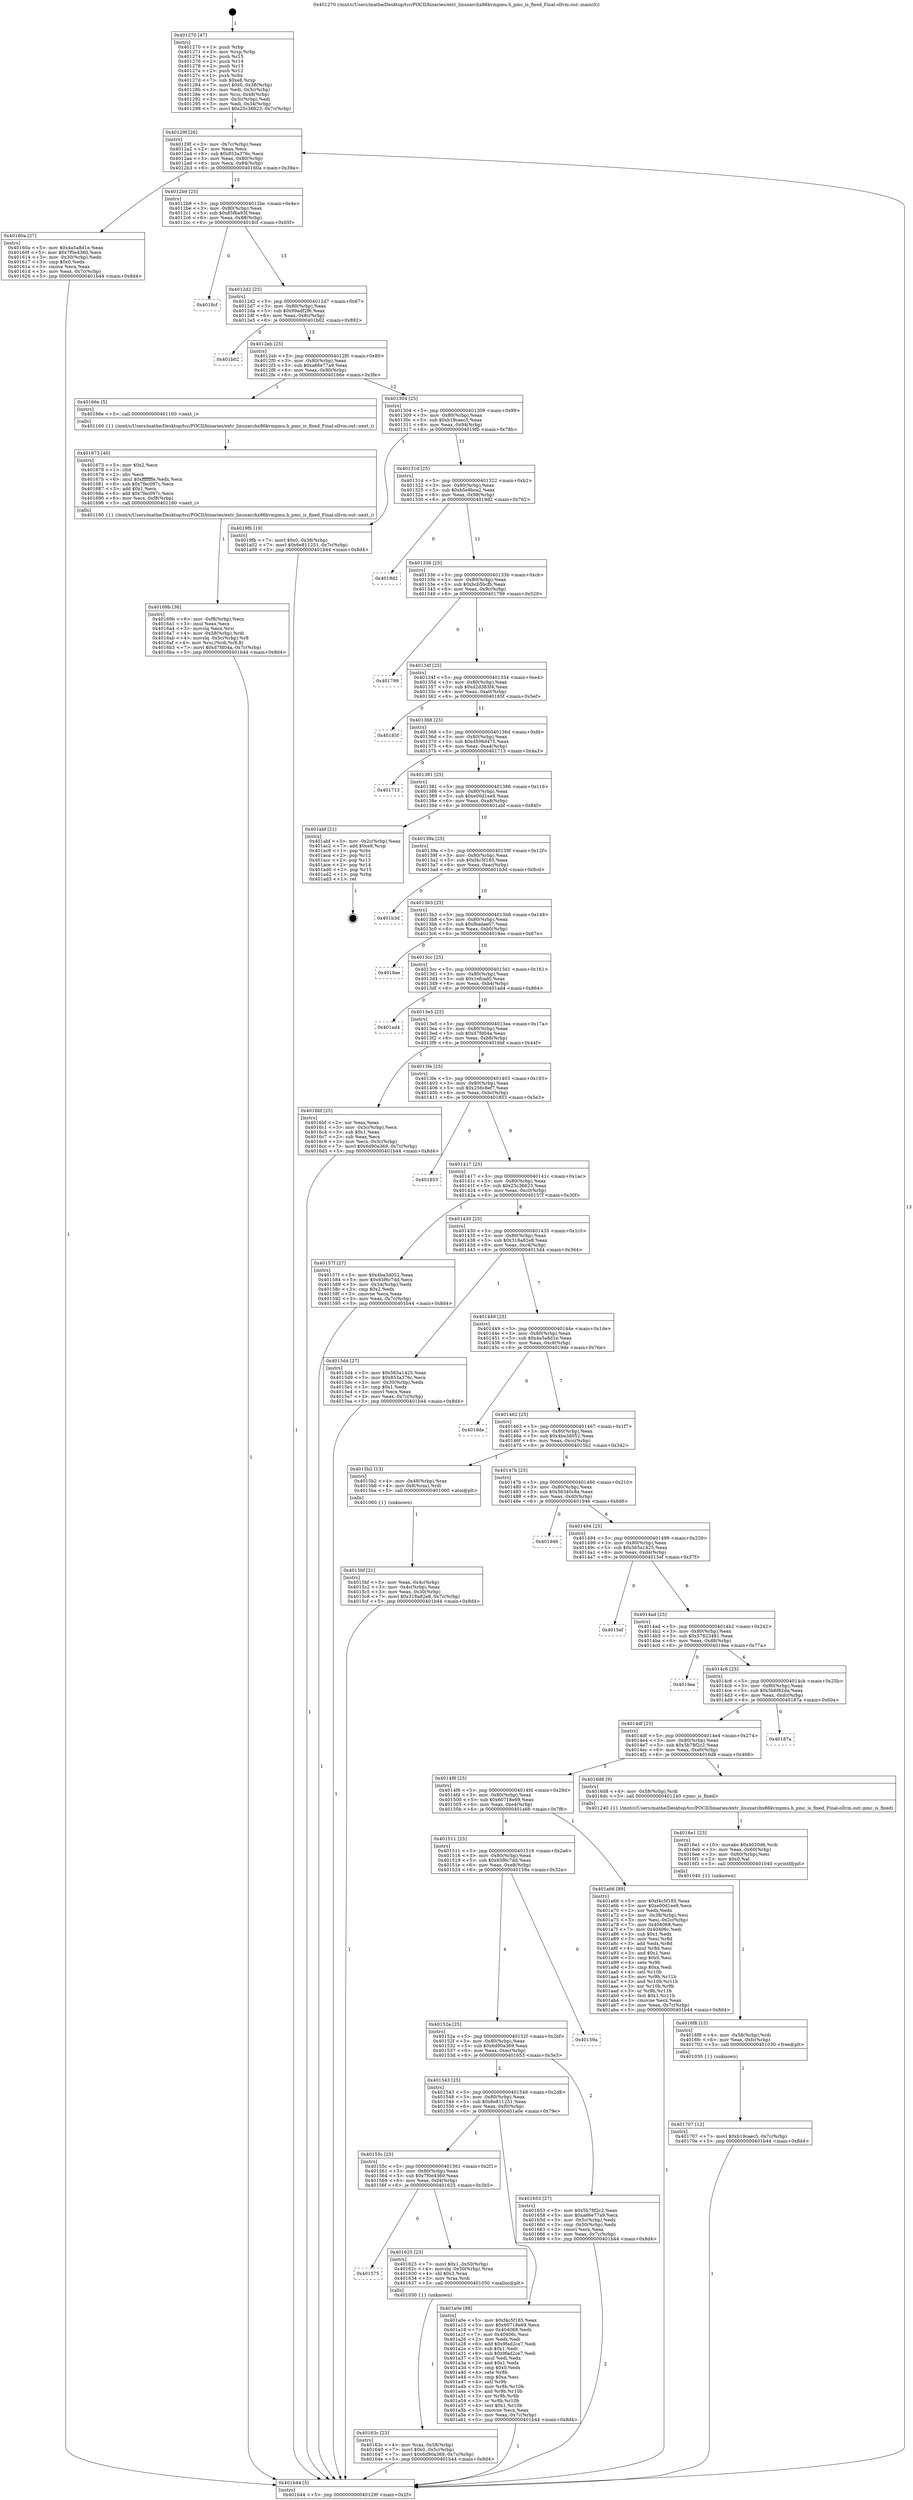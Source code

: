 digraph "0x401270" {
  label = "0x401270 (/mnt/c/Users/mathe/Desktop/tcc/POCII/binaries/extr_linuxarchx86kvmpmu.h_pmc_is_fixed_Final-ollvm.out::main(0))"
  labelloc = "t"
  node[shape=record]

  Entry [label="",width=0.3,height=0.3,shape=circle,fillcolor=black,style=filled]
  "0x40129f" [label="{
     0x40129f [26]\l
     | [instrs]\l
     &nbsp;&nbsp;0x40129f \<+3\>: mov -0x7c(%rbp),%eax\l
     &nbsp;&nbsp;0x4012a2 \<+2\>: mov %eax,%ecx\l
     &nbsp;&nbsp;0x4012a4 \<+6\>: sub $0x853a376c,%ecx\l
     &nbsp;&nbsp;0x4012aa \<+3\>: mov %eax,-0x80(%rbp)\l
     &nbsp;&nbsp;0x4012ad \<+6\>: mov %ecx,-0x84(%rbp)\l
     &nbsp;&nbsp;0x4012b3 \<+6\>: je 000000000040160a \<main+0x39a\>\l
  }"]
  "0x40160a" [label="{
     0x40160a [27]\l
     | [instrs]\l
     &nbsp;&nbsp;0x40160a \<+5\>: mov $0x4a5a8d1e,%eax\l
     &nbsp;&nbsp;0x40160f \<+5\>: mov $0x7f0e4360,%ecx\l
     &nbsp;&nbsp;0x401614 \<+3\>: mov -0x30(%rbp),%edx\l
     &nbsp;&nbsp;0x401617 \<+3\>: cmp $0x0,%edx\l
     &nbsp;&nbsp;0x40161a \<+3\>: cmove %ecx,%eax\l
     &nbsp;&nbsp;0x40161d \<+3\>: mov %eax,-0x7c(%rbp)\l
     &nbsp;&nbsp;0x401620 \<+5\>: jmp 0000000000401b44 \<main+0x8d4\>\l
  }"]
  "0x4012b9" [label="{
     0x4012b9 [25]\l
     | [instrs]\l
     &nbsp;&nbsp;0x4012b9 \<+5\>: jmp 00000000004012be \<main+0x4e\>\l
     &nbsp;&nbsp;0x4012be \<+3\>: mov -0x80(%rbp),%eax\l
     &nbsp;&nbsp;0x4012c1 \<+5\>: sub $0x85f6a93f,%eax\l
     &nbsp;&nbsp;0x4012c6 \<+6\>: mov %eax,-0x88(%rbp)\l
     &nbsp;&nbsp;0x4012cc \<+6\>: je 00000000004018cf \<main+0x65f\>\l
  }"]
  Exit [label="",width=0.3,height=0.3,shape=circle,fillcolor=black,style=filled,peripheries=2]
  "0x4018cf" [label="{
     0x4018cf\l
  }", style=dashed]
  "0x4012d2" [label="{
     0x4012d2 [25]\l
     | [instrs]\l
     &nbsp;&nbsp;0x4012d2 \<+5\>: jmp 00000000004012d7 \<main+0x67\>\l
     &nbsp;&nbsp;0x4012d7 \<+3\>: mov -0x80(%rbp),%eax\l
     &nbsp;&nbsp;0x4012da \<+5\>: sub $0x99adf2f6,%eax\l
     &nbsp;&nbsp;0x4012df \<+6\>: mov %eax,-0x8c(%rbp)\l
     &nbsp;&nbsp;0x4012e5 \<+6\>: je 0000000000401b02 \<main+0x892\>\l
  }"]
  "0x401707" [label="{
     0x401707 [12]\l
     | [instrs]\l
     &nbsp;&nbsp;0x401707 \<+7\>: movl $0xb19caec5,-0x7c(%rbp)\l
     &nbsp;&nbsp;0x40170e \<+5\>: jmp 0000000000401b44 \<main+0x8d4\>\l
  }"]
  "0x401b02" [label="{
     0x401b02\l
  }", style=dashed]
  "0x4012eb" [label="{
     0x4012eb [25]\l
     | [instrs]\l
     &nbsp;&nbsp;0x4012eb \<+5\>: jmp 00000000004012f0 \<main+0x80\>\l
     &nbsp;&nbsp;0x4012f0 \<+3\>: mov -0x80(%rbp),%eax\l
     &nbsp;&nbsp;0x4012f3 \<+5\>: sub $0xa66e77a9,%eax\l
     &nbsp;&nbsp;0x4012f8 \<+6\>: mov %eax,-0x90(%rbp)\l
     &nbsp;&nbsp;0x4012fe \<+6\>: je 000000000040166e \<main+0x3fe\>\l
  }"]
  "0x4016f8" [label="{
     0x4016f8 [15]\l
     | [instrs]\l
     &nbsp;&nbsp;0x4016f8 \<+4\>: mov -0x58(%rbp),%rdi\l
     &nbsp;&nbsp;0x4016fc \<+6\>: mov %eax,-0xfc(%rbp)\l
     &nbsp;&nbsp;0x401702 \<+5\>: call 0000000000401030 \<free@plt\>\l
     | [calls]\l
     &nbsp;&nbsp;0x401030 \{1\} (unknown)\l
  }"]
  "0x40166e" [label="{
     0x40166e [5]\l
     | [instrs]\l
     &nbsp;&nbsp;0x40166e \<+5\>: call 0000000000401160 \<next_i\>\l
     | [calls]\l
     &nbsp;&nbsp;0x401160 \{1\} (/mnt/c/Users/mathe/Desktop/tcc/POCII/binaries/extr_linuxarchx86kvmpmu.h_pmc_is_fixed_Final-ollvm.out::next_i)\l
  }"]
  "0x401304" [label="{
     0x401304 [25]\l
     | [instrs]\l
     &nbsp;&nbsp;0x401304 \<+5\>: jmp 0000000000401309 \<main+0x99\>\l
     &nbsp;&nbsp;0x401309 \<+3\>: mov -0x80(%rbp),%eax\l
     &nbsp;&nbsp;0x40130c \<+5\>: sub $0xb19caec5,%eax\l
     &nbsp;&nbsp;0x401311 \<+6\>: mov %eax,-0x94(%rbp)\l
     &nbsp;&nbsp;0x401317 \<+6\>: je 00000000004019fb \<main+0x78b\>\l
  }"]
  "0x4016e1" [label="{
     0x4016e1 [23]\l
     | [instrs]\l
     &nbsp;&nbsp;0x4016e1 \<+10\>: movabs $0x4020d6,%rdi\l
     &nbsp;&nbsp;0x4016eb \<+3\>: mov %eax,-0x60(%rbp)\l
     &nbsp;&nbsp;0x4016ee \<+3\>: mov -0x60(%rbp),%esi\l
     &nbsp;&nbsp;0x4016f1 \<+2\>: mov $0x0,%al\l
     &nbsp;&nbsp;0x4016f3 \<+5\>: call 0000000000401040 \<printf@plt\>\l
     | [calls]\l
     &nbsp;&nbsp;0x401040 \{1\} (unknown)\l
  }"]
  "0x4019fb" [label="{
     0x4019fb [19]\l
     | [instrs]\l
     &nbsp;&nbsp;0x4019fb \<+7\>: movl $0x0,-0x38(%rbp)\l
     &nbsp;&nbsp;0x401a02 \<+7\>: movl $0x6e811251,-0x7c(%rbp)\l
     &nbsp;&nbsp;0x401a09 \<+5\>: jmp 0000000000401b44 \<main+0x8d4\>\l
  }"]
  "0x40131d" [label="{
     0x40131d [25]\l
     | [instrs]\l
     &nbsp;&nbsp;0x40131d \<+5\>: jmp 0000000000401322 \<main+0xb2\>\l
     &nbsp;&nbsp;0x401322 \<+3\>: mov -0x80(%rbp),%eax\l
     &nbsp;&nbsp;0x401325 \<+5\>: sub $0xb5e9bca2,%eax\l
     &nbsp;&nbsp;0x40132a \<+6\>: mov %eax,-0x98(%rbp)\l
     &nbsp;&nbsp;0x401330 \<+6\>: je 00000000004019d2 \<main+0x762\>\l
  }"]
  "0x40169b" [label="{
     0x40169b [36]\l
     | [instrs]\l
     &nbsp;&nbsp;0x40169b \<+6\>: mov -0xf8(%rbp),%ecx\l
     &nbsp;&nbsp;0x4016a1 \<+3\>: imul %eax,%ecx\l
     &nbsp;&nbsp;0x4016a4 \<+3\>: movslq %ecx,%rsi\l
     &nbsp;&nbsp;0x4016a7 \<+4\>: mov -0x58(%rbp),%rdi\l
     &nbsp;&nbsp;0x4016ab \<+4\>: movslq -0x5c(%rbp),%r8\l
     &nbsp;&nbsp;0x4016af \<+4\>: mov %rsi,(%rdi,%r8,8)\l
     &nbsp;&nbsp;0x4016b3 \<+7\>: movl $0xd7fd04a,-0x7c(%rbp)\l
     &nbsp;&nbsp;0x4016ba \<+5\>: jmp 0000000000401b44 \<main+0x8d4\>\l
  }"]
  "0x4019d2" [label="{
     0x4019d2\l
  }", style=dashed]
  "0x401336" [label="{
     0x401336 [25]\l
     | [instrs]\l
     &nbsp;&nbsp;0x401336 \<+5\>: jmp 000000000040133b \<main+0xcb\>\l
     &nbsp;&nbsp;0x40133b \<+3\>: mov -0x80(%rbp),%eax\l
     &nbsp;&nbsp;0x40133e \<+5\>: sub $0xbcb5bcfb,%eax\l
     &nbsp;&nbsp;0x401343 \<+6\>: mov %eax,-0x9c(%rbp)\l
     &nbsp;&nbsp;0x401349 \<+6\>: je 0000000000401799 \<main+0x529\>\l
  }"]
  "0x401673" [label="{
     0x401673 [40]\l
     | [instrs]\l
     &nbsp;&nbsp;0x401673 \<+5\>: mov $0x2,%ecx\l
     &nbsp;&nbsp;0x401678 \<+1\>: cltd\l
     &nbsp;&nbsp;0x401679 \<+2\>: idiv %ecx\l
     &nbsp;&nbsp;0x40167b \<+6\>: imul $0xfffffffe,%edx,%ecx\l
     &nbsp;&nbsp;0x401681 \<+6\>: sub $0x7fec097c,%ecx\l
     &nbsp;&nbsp;0x401687 \<+3\>: add $0x1,%ecx\l
     &nbsp;&nbsp;0x40168a \<+6\>: add $0x7fec097c,%ecx\l
     &nbsp;&nbsp;0x401690 \<+6\>: mov %ecx,-0xf8(%rbp)\l
     &nbsp;&nbsp;0x401696 \<+5\>: call 0000000000401160 \<next_i\>\l
     | [calls]\l
     &nbsp;&nbsp;0x401160 \{1\} (/mnt/c/Users/mathe/Desktop/tcc/POCII/binaries/extr_linuxarchx86kvmpmu.h_pmc_is_fixed_Final-ollvm.out::next_i)\l
  }"]
  "0x401799" [label="{
     0x401799\l
  }", style=dashed]
  "0x40134f" [label="{
     0x40134f [25]\l
     | [instrs]\l
     &nbsp;&nbsp;0x40134f \<+5\>: jmp 0000000000401354 \<main+0xe4\>\l
     &nbsp;&nbsp;0x401354 \<+3\>: mov -0x80(%rbp),%eax\l
     &nbsp;&nbsp;0x401357 \<+5\>: sub $0xd2d383f4,%eax\l
     &nbsp;&nbsp;0x40135c \<+6\>: mov %eax,-0xa0(%rbp)\l
     &nbsp;&nbsp;0x401362 \<+6\>: je 000000000040185f \<main+0x5ef\>\l
  }"]
  "0x40163c" [label="{
     0x40163c [23]\l
     | [instrs]\l
     &nbsp;&nbsp;0x40163c \<+4\>: mov %rax,-0x58(%rbp)\l
     &nbsp;&nbsp;0x401640 \<+7\>: movl $0x0,-0x5c(%rbp)\l
     &nbsp;&nbsp;0x401647 \<+7\>: movl $0x6d90a369,-0x7c(%rbp)\l
     &nbsp;&nbsp;0x40164e \<+5\>: jmp 0000000000401b44 \<main+0x8d4\>\l
  }"]
  "0x40185f" [label="{
     0x40185f\l
  }", style=dashed]
  "0x401368" [label="{
     0x401368 [25]\l
     | [instrs]\l
     &nbsp;&nbsp;0x401368 \<+5\>: jmp 000000000040136d \<main+0xfd\>\l
     &nbsp;&nbsp;0x40136d \<+3\>: mov -0x80(%rbp),%eax\l
     &nbsp;&nbsp;0x401370 \<+5\>: sub $0xd506d475,%eax\l
     &nbsp;&nbsp;0x401375 \<+6\>: mov %eax,-0xa4(%rbp)\l
     &nbsp;&nbsp;0x40137b \<+6\>: je 0000000000401713 \<main+0x4a3\>\l
  }"]
  "0x401575" [label="{
     0x401575\l
  }", style=dashed]
  "0x401713" [label="{
     0x401713\l
  }", style=dashed]
  "0x401381" [label="{
     0x401381 [25]\l
     | [instrs]\l
     &nbsp;&nbsp;0x401381 \<+5\>: jmp 0000000000401386 \<main+0x116\>\l
     &nbsp;&nbsp;0x401386 \<+3\>: mov -0x80(%rbp),%eax\l
     &nbsp;&nbsp;0x401389 \<+5\>: sub $0xe00d1ee9,%eax\l
     &nbsp;&nbsp;0x40138e \<+6\>: mov %eax,-0xa8(%rbp)\l
     &nbsp;&nbsp;0x401394 \<+6\>: je 0000000000401abf \<main+0x84f\>\l
  }"]
  "0x401625" [label="{
     0x401625 [23]\l
     | [instrs]\l
     &nbsp;&nbsp;0x401625 \<+7\>: movl $0x1,-0x50(%rbp)\l
     &nbsp;&nbsp;0x40162c \<+4\>: movslq -0x50(%rbp),%rax\l
     &nbsp;&nbsp;0x401630 \<+4\>: shl $0x3,%rax\l
     &nbsp;&nbsp;0x401634 \<+3\>: mov %rax,%rdi\l
     &nbsp;&nbsp;0x401637 \<+5\>: call 0000000000401050 \<malloc@plt\>\l
     | [calls]\l
     &nbsp;&nbsp;0x401050 \{1\} (unknown)\l
  }"]
  "0x401abf" [label="{
     0x401abf [21]\l
     | [instrs]\l
     &nbsp;&nbsp;0x401abf \<+3\>: mov -0x2c(%rbp),%eax\l
     &nbsp;&nbsp;0x401ac2 \<+7\>: add $0xe8,%rsp\l
     &nbsp;&nbsp;0x401ac9 \<+1\>: pop %rbx\l
     &nbsp;&nbsp;0x401aca \<+2\>: pop %r12\l
     &nbsp;&nbsp;0x401acc \<+2\>: pop %r13\l
     &nbsp;&nbsp;0x401ace \<+2\>: pop %r14\l
     &nbsp;&nbsp;0x401ad0 \<+2\>: pop %r15\l
     &nbsp;&nbsp;0x401ad2 \<+1\>: pop %rbp\l
     &nbsp;&nbsp;0x401ad3 \<+1\>: ret\l
  }"]
  "0x40139a" [label="{
     0x40139a [25]\l
     | [instrs]\l
     &nbsp;&nbsp;0x40139a \<+5\>: jmp 000000000040139f \<main+0x12f\>\l
     &nbsp;&nbsp;0x40139f \<+3\>: mov -0x80(%rbp),%eax\l
     &nbsp;&nbsp;0x4013a2 \<+5\>: sub $0xf4c5f185,%eax\l
     &nbsp;&nbsp;0x4013a7 \<+6\>: mov %eax,-0xac(%rbp)\l
     &nbsp;&nbsp;0x4013ad \<+6\>: je 0000000000401b3d \<main+0x8cd\>\l
  }"]
  "0x40155c" [label="{
     0x40155c [25]\l
     | [instrs]\l
     &nbsp;&nbsp;0x40155c \<+5\>: jmp 0000000000401561 \<main+0x2f1\>\l
     &nbsp;&nbsp;0x401561 \<+3\>: mov -0x80(%rbp),%eax\l
     &nbsp;&nbsp;0x401564 \<+5\>: sub $0x7f0e4360,%eax\l
     &nbsp;&nbsp;0x401569 \<+6\>: mov %eax,-0xf4(%rbp)\l
     &nbsp;&nbsp;0x40156f \<+6\>: je 0000000000401625 \<main+0x3b5\>\l
  }"]
  "0x401b3d" [label="{
     0x401b3d\l
  }", style=dashed]
  "0x4013b3" [label="{
     0x4013b3 [25]\l
     | [instrs]\l
     &nbsp;&nbsp;0x4013b3 \<+5\>: jmp 00000000004013b8 \<main+0x148\>\l
     &nbsp;&nbsp;0x4013b8 \<+3\>: mov -0x80(%rbp),%eax\l
     &nbsp;&nbsp;0x4013bb \<+5\>: sub $0xfbadae07,%eax\l
     &nbsp;&nbsp;0x4013c0 \<+6\>: mov %eax,-0xb0(%rbp)\l
     &nbsp;&nbsp;0x4013c6 \<+6\>: je 00000000004018ee \<main+0x67e\>\l
  }"]
  "0x401a0e" [label="{
     0x401a0e [88]\l
     | [instrs]\l
     &nbsp;&nbsp;0x401a0e \<+5\>: mov $0xf4c5f185,%eax\l
     &nbsp;&nbsp;0x401a13 \<+5\>: mov $0x60718e69,%ecx\l
     &nbsp;&nbsp;0x401a18 \<+7\>: mov 0x404068,%edx\l
     &nbsp;&nbsp;0x401a1f \<+7\>: mov 0x40406c,%esi\l
     &nbsp;&nbsp;0x401a26 \<+2\>: mov %edx,%edi\l
     &nbsp;&nbsp;0x401a28 \<+6\>: add $0x9fad2ce7,%edi\l
     &nbsp;&nbsp;0x401a2e \<+3\>: sub $0x1,%edi\l
     &nbsp;&nbsp;0x401a31 \<+6\>: sub $0x9fad2ce7,%edi\l
     &nbsp;&nbsp;0x401a37 \<+3\>: imul %edi,%edx\l
     &nbsp;&nbsp;0x401a3a \<+3\>: and $0x1,%edx\l
     &nbsp;&nbsp;0x401a3d \<+3\>: cmp $0x0,%edx\l
     &nbsp;&nbsp;0x401a40 \<+4\>: sete %r8b\l
     &nbsp;&nbsp;0x401a44 \<+3\>: cmp $0xa,%esi\l
     &nbsp;&nbsp;0x401a47 \<+4\>: setl %r9b\l
     &nbsp;&nbsp;0x401a4b \<+3\>: mov %r8b,%r10b\l
     &nbsp;&nbsp;0x401a4e \<+3\>: and %r9b,%r10b\l
     &nbsp;&nbsp;0x401a51 \<+3\>: xor %r9b,%r8b\l
     &nbsp;&nbsp;0x401a54 \<+3\>: or %r8b,%r10b\l
     &nbsp;&nbsp;0x401a57 \<+4\>: test $0x1,%r10b\l
     &nbsp;&nbsp;0x401a5b \<+3\>: cmovne %ecx,%eax\l
     &nbsp;&nbsp;0x401a5e \<+3\>: mov %eax,-0x7c(%rbp)\l
     &nbsp;&nbsp;0x401a61 \<+5\>: jmp 0000000000401b44 \<main+0x8d4\>\l
  }"]
  "0x4018ee" [label="{
     0x4018ee\l
  }", style=dashed]
  "0x4013cc" [label="{
     0x4013cc [25]\l
     | [instrs]\l
     &nbsp;&nbsp;0x4013cc \<+5\>: jmp 00000000004013d1 \<main+0x161\>\l
     &nbsp;&nbsp;0x4013d1 \<+3\>: mov -0x80(%rbp),%eax\l
     &nbsp;&nbsp;0x4013d4 \<+5\>: sub $0x1efcad0,%eax\l
     &nbsp;&nbsp;0x4013d9 \<+6\>: mov %eax,-0xb4(%rbp)\l
     &nbsp;&nbsp;0x4013df \<+6\>: je 0000000000401ad4 \<main+0x864\>\l
  }"]
  "0x401543" [label="{
     0x401543 [25]\l
     | [instrs]\l
     &nbsp;&nbsp;0x401543 \<+5\>: jmp 0000000000401548 \<main+0x2d8\>\l
     &nbsp;&nbsp;0x401548 \<+3\>: mov -0x80(%rbp),%eax\l
     &nbsp;&nbsp;0x40154b \<+5\>: sub $0x6e811251,%eax\l
     &nbsp;&nbsp;0x401550 \<+6\>: mov %eax,-0xf0(%rbp)\l
     &nbsp;&nbsp;0x401556 \<+6\>: je 0000000000401a0e \<main+0x79e\>\l
  }"]
  "0x401ad4" [label="{
     0x401ad4\l
  }", style=dashed]
  "0x4013e5" [label="{
     0x4013e5 [25]\l
     | [instrs]\l
     &nbsp;&nbsp;0x4013e5 \<+5\>: jmp 00000000004013ea \<main+0x17a\>\l
     &nbsp;&nbsp;0x4013ea \<+3\>: mov -0x80(%rbp),%eax\l
     &nbsp;&nbsp;0x4013ed \<+5\>: sub $0xd7fd04a,%eax\l
     &nbsp;&nbsp;0x4013f2 \<+6\>: mov %eax,-0xb8(%rbp)\l
     &nbsp;&nbsp;0x4013f8 \<+6\>: je 00000000004016bf \<main+0x44f\>\l
  }"]
  "0x401653" [label="{
     0x401653 [27]\l
     | [instrs]\l
     &nbsp;&nbsp;0x401653 \<+5\>: mov $0x5b78f2c2,%eax\l
     &nbsp;&nbsp;0x401658 \<+5\>: mov $0xa66e77a9,%ecx\l
     &nbsp;&nbsp;0x40165d \<+3\>: mov -0x5c(%rbp),%edx\l
     &nbsp;&nbsp;0x401660 \<+3\>: cmp -0x50(%rbp),%edx\l
     &nbsp;&nbsp;0x401663 \<+3\>: cmovl %ecx,%eax\l
     &nbsp;&nbsp;0x401666 \<+3\>: mov %eax,-0x7c(%rbp)\l
     &nbsp;&nbsp;0x401669 \<+5\>: jmp 0000000000401b44 \<main+0x8d4\>\l
  }"]
  "0x4016bf" [label="{
     0x4016bf [25]\l
     | [instrs]\l
     &nbsp;&nbsp;0x4016bf \<+2\>: xor %eax,%eax\l
     &nbsp;&nbsp;0x4016c1 \<+3\>: mov -0x5c(%rbp),%ecx\l
     &nbsp;&nbsp;0x4016c4 \<+3\>: sub $0x1,%eax\l
     &nbsp;&nbsp;0x4016c7 \<+2\>: sub %eax,%ecx\l
     &nbsp;&nbsp;0x4016c9 \<+3\>: mov %ecx,-0x5c(%rbp)\l
     &nbsp;&nbsp;0x4016cc \<+7\>: movl $0x6d90a369,-0x7c(%rbp)\l
     &nbsp;&nbsp;0x4016d3 \<+5\>: jmp 0000000000401b44 \<main+0x8d4\>\l
  }"]
  "0x4013fe" [label="{
     0x4013fe [25]\l
     | [instrs]\l
     &nbsp;&nbsp;0x4013fe \<+5\>: jmp 0000000000401403 \<main+0x193\>\l
     &nbsp;&nbsp;0x401403 \<+3\>: mov -0x80(%rbp),%eax\l
     &nbsp;&nbsp;0x401406 \<+5\>: sub $0x256c8ef7,%eax\l
     &nbsp;&nbsp;0x40140b \<+6\>: mov %eax,-0xbc(%rbp)\l
     &nbsp;&nbsp;0x401411 \<+6\>: je 0000000000401853 \<main+0x5e3\>\l
  }"]
  "0x40152a" [label="{
     0x40152a [25]\l
     | [instrs]\l
     &nbsp;&nbsp;0x40152a \<+5\>: jmp 000000000040152f \<main+0x2bf\>\l
     &nbsp;&nbsp;0x40152f \<+3\>: mov -0x80(%rbp),%eax\l
     &nbsp;&nbsp;0x401532 \<+5\>: sub $0x6d90a369,%eax\l
     &nbsp;&nbsp;0x401537 \<+6\>: mov %eax,-0xec(%rbp)\l
     &nbsp;&nbsp;0x40153d \<+6\>: je 0000000000401653 \<main+0x3e3\>\l
  }"]
  "0x401853" [label="{
     0x401853\l
  }", style=dashed]
  "0x401417" [label="{
     0x401417 [25]\l
     | [instrs]\l
     &nbsp;&nbsp;0x401417 \<+5\>: jmp 000000000040141c \<main+0x1ac\>\l
     &nbsp;&nbsp;0x40141c \<+3\>: mov -0x80(%rbp),%eax\l
     &nbsp;&nbsp;0x40141f \<+5\>: sub $0x25c36623,%eax\l
     &nbsp;&nbsp;0x401424 \<+6\>: mov %eax,-0xc0(%rbp)\l
     &nbsp;&nbsp;0x40142a \<+6\>: je 000000000040157f \<main+0x30f\>\l
  }"]
  "0x40159a" [label="{
     0x40159a\l
  }", style=dashed]
  "0x40157f" [label="{
     0x40157f [27]\l
     | [instrs]\l
     &nbsp;&nbsp;0x40157f \<+5\>: mov $0x4ba3d052,%eax\l
     &nbsp;&nbsp;0x401584 \<+5\>: mov $0x65f6c7dd,%ecx\l
     &nbsp;&nbsp;0x401589 \<+3\>: mov -0x34(%rbp),%edx\l
     &nbsp;&nbsp;0x40158c \<+3\>: cmp $0x2,%edx\l
     &nbsp;&nbsp;0x40158f \<+3\>: cmovne %ecx,%eax\l
     &nbsp;&nbsp;0x401592 \<+3\>: mov %eax,-0x7c(%rbp)\l
     &nbsp;&nbsp;0x401595 \<+5\>: jmp 0000000000401b44 \<main+0x8d4\>\l
  }"]
  "0x401430" [label="{
     0x401430 [25]\l
     | [instrs]\l
     &nbsp;&nbsp;0x401430 \<+5\>: jmp 0000000000401435 \<main+0x1c5\>\l
     &nbsp;&nbsp;0x401435 \<+3\>: mov -0x80(%rbp),%eax\l
     &nbsp;&nbsp;0x401438 \<+5\>: sub $0x318a82e8,%eax\l
     &nbsp;&nbsp;0x40143d \<+6\>: mov %eax,-0xc4(%rbp)\l
     &nbsp;&nbsp;0x401443 \<+6\>: je 00000000004015d4 \<main+0x364\>\l
  }"]
  "0x401b44" [label="{
     0x401b44 [5]\l
     | [instrs]\l
     &nbsp;&nbsp;0x401b44 \<+5\>: jmp 000000000040129f \<main+0x2f\>\l
  }"]
  "0x401270" [label="{
     0x401270 [47]\l
     | [instrs]\l
     &nbsp;&nbsp;0x401270 \<+1\>: push %rbp\l
     &nbsp;&nbsp;0x401271 \<+3\>: mov %rsp,%rbp\l
     &nbsp;&nbsp;0x401274 \<+2\>: push %r15\l
     &nbsp;&nbsp;0x401276 \<+2\>: push %r14\l
     &nbsp;&nbsp;0x401278 \<+2\>: push %r13\l
     &nbsp;&nbsp;0x40127a \<+2\>: push %r12\l
     &nbsp;&nbsp;0x40127c \<+1\>: push %rbx\l
     &nbsp;&nbsp;0x40127d \<+7\>: sub $0xe8,%rsp\l
     &nbsp;&nbsp;0x401284 \<+7\>: movl $0x0,-0x38(%rbp)\l
     &nbsp;&nbsp;0x40128b \<+3\>: mov %edi,-0x3c(%rbp)\l
     &nbsp;&nbsp;0x40128e \<+4\>: mov %rsi,-0x48(%rbp)\l
     &nbsp;&nbsp;0x401292 \<+3\>: mov -0x3c(%rbp),%edi\l
     &nbsp;&nbsp;0x401295 \<+3\>: mov %edi,-0x34(%rbp)\l
     &nbsp;&nbsp;0x401298 \<+7\>: movl $0x25c36623,-0x7c(%rbp)\l
  }"]
  "0x401511" [label="{
     0x401511 [25]\l
     | [instrs]\l
     &nbsp;&nbsp;0x401511 \<+5\>: jmp 0000000000401516 \<main+0x2a6\>\l
     &nbsp;&nbsp;0x401516 \<+3\>: mov -0x80(%rbp),%eax\l
     &nbsp;&nbsp;0x401519 \<+5\>: sub $0x65f6c7dd,%eax\l
     &nbsp;&nbsp;0x40151e \<+6\>: mov %eax,-0xe8(%rbp)\l
     &nbsp;&nbsp;0x401524 \<+6\>: je 000000000040159a \<main+0x32a\>\l
  }"]
  "0x4015d4" [label="{
     0x4015d4 [27]\l
     | [instrs]\l
     &nbsp;&nbsp;0x4015d4 \<+5\>: mov $0x565a1425,%eax\l
     &nbsp;&nbsp;0x4015d9 \<+5\>: mov $0x853a376c,%ecx\l
     &nbsp;&nbsp;0x4015de \<+3\>: mov -0x30(%rbp),%edx\l
     &nbsp;&nbsp;0x4015e1 \<+3\>: cmp $0x1,%edx\l
     &nbsp;&nbsp;0x4015e4 \<+3\>: cmovl %ecx,%eax\l
     &nbsp;&nbsp;0x4015e7 \<+3\>: mov %eax,-0x7c(%rbp)\l
     &nbsp;&nbsp;0x4015ea \<+5\>: jmp 0000000000401b44 \<main+0x8d4\>\l
  }"]
  "0x401449" [label="{
     0x401449 [25]\l
     | [instrs]\l
     &nbsp;&nbsp;0x401449 \<+5\>: jmp 000000000040144e \<main+0x1de\>\l
     &nbsp;&nbsp;0x40144e \<+3\>: mov -0x80(%rbp),%eax\l
     &nbsp;&nbsp;0x401451 \<+5\>: sub $0x4a5a8d1e,%eax\l
     &nbsp;&nbsp;0x401456 \<+6\>: mov %eax,-0xc8(%rbp)\l
     &nbsp;&nbsp;0x40145c \<+6\>: je 00000000004019de \<main+0x76e\>\l
  }"]
  "0x401a66" [label="{
     0x401a66 [89]\l
     | [instrs]\l
     &nbsp;&nbsp;0x401a66 \<+5\>: mov $0xf4c5f185,%eax\l
     &nbsp;&nbsp;0x401a6b \<+5\>: mov $0xe00d1ee9,%ecx\l
     &nbsp;&nbsp;0x401a70 \<+2\>: xor %edx,%edx\l
     &nbsp;&nbsp;0x401a72 \<+3\>: mov -0x38(%rbp),%esi\l
     &nbsp;&nbsp;0x401a75 \<+3\>: mov %esi,-0x2c(%rbp)\l
     &nbsp;&nbsp;0x401a78 \<+7\>: mov 0x404068,%esi\l
     &nbsp;&nbsp;0x401a7f \<+7\>: mov 0x40406c,%edi\l
     &nbsp;&nbsp;0x401a86 \<+3\>: sub $0x1,%edx\l
     &nbsp;&nbsp;0x401a89 \<+3\>: mov %esi,%r8d\l
     &nbsp;&nbsp;0x401a8c \<+3\>: add %edx,%r8d\l
     &nbsp;&nbsp;0x401a8f \<+4\>: imul %r8d,%esi\l
     &nbsp;&nbsp;0x401a93 \<+3\>: and $0x1,%esi\l
     &nbsp;&nbsp;0x401a96 \<+3\>: cmp $0x0,%esi\l
     &nbsp;&nbsp;0x401a99 \<+4\>: sete %r9b\l
     &nbsp;&nbsp;0x401a9d \<+3\>: cmp $0xa,%edi\l
     &nbsp;&nbsp;0x401aa0 \<+4\>: setl %r10b\l
     &nbsp;&nbsp;0x401aa4 \<+3\>: mov %r9b,%r11b\l
     &nbsp;&nbsp;0x401aa7 \<+3\>: and %r10b,%r11b\l
     &nbsp;&nbsp;0x401aaa \<+3\>: xor %r10b,%r9b\l
     &nbsp;&nbsp;0x401aad \<+3\>: or %r9b,%r11b\l
     &nbsp;&nbsp;0x401ab0 \<+4\>: test $0x1,%r11b\l
     &nbsp;&nbsp;0x401ab4 \<+3\>: cmovne %ecx,%eax\l
     &nbsp;&nbsp;0x401ab7 \<+3\>: mov %eax,-0x7c(%rbp)\l
     &nbsp;&nbsp;0x401aba \<+5\>: jmp 0000000000401b44 \<main+0x8d4\>\l
  }"]
  "0x4019de" [label="{
     0x4019de\l
  }", style=dashed]
  "0x401462" [label="{
     0x401462 [25]\l
     | [instrs]\l
     &nbsp;&nbsp;0x401462 \<+5\>: jmp 0000000000401467 \<main+0x1f7\>\l
     &nbsp;&nbsp;0x401467 \<+3\>: mov -0x80(%rbp),%eax\l
     &nbsp;&nbsp;0x40146a \<+5\>: sub $0x4ba3d052,%eax\l
     &nbsp;&nbsp;0x40146f \<+6\>: mov %eax,-0xcc(%rbp)\l
     &nbsp;&nbsp;0x401475 \<+6\>: je 00000000004015b2 \<main+0x342\>\l
  }"]
  "0x4014f8" [label="{
     0x4014f8 [25]\l
     | [instrs]\l
     &nbsp;&nbsp;0x4014f8 \<+5\>: jmp 00000000004014fd \<main+0x28d\>\l
     &nbsp;&nbsp;0x4014fd \<+3\>: mov -0x80(%rbp),%eax\l
     &nbsp;&nbsp;0x401500 \<+5\>: sub $0x60718e69,%eax\l
     &nbsp;&nbsp;0x401505 \<+6\>: mov %eax,-0xe4(%rbp)\l
     &nbsp;&nbsp;0x40150b \<+6\>: je 0000000000401a66 \<main+0x7f6\>\l
  }"]
  "0x4015b2" [label="{
     0x4015b2 [13]\l
     | [instrs]\l
     &nbsp;&nbsp;0x4015b2 \<+4\>: mov -0x48(%rbp),%rax\l
     &nbsp;&nbsp;0x4015b6 \<+4\>: mov 0x8(%rax),%rdi\l
     &nbsp;&nbsp;0x4015ba \<+5\>: call 0000000000401060 \<atoi@plt\>\l
     | [calls]\l
     &nbsp;&nbsp;0x401060 \{1\} (unknown)\l
  }"]
  "0x40147b" [label="{
     0x40147b [25]\l
     | [instrs]\l
     &nbsp;&nbsp;0x40147b \<+5\>: jmp 0000000000401480 \<main+0x210\>\l
     &nbsp;&nbsp;0x401480 \<+3\>: mov -0x80(%rbp),%eax\l
     &nbsp;&nbsp;0x401483 \<+5\>: sub $0x56340c8a,%eax\l
     &nbsp;&nbsp;0x401488 \<+6\>: mov %eax,-0xd0(%rbp)\l
     &nbsp;&nbsp;0x40148e \<+6\>: je 0000000000401946 \<main+0x6d6\>\l
  }"]
  "0x4015bf" [label="{
     0x4015bf [21]\l
     | [instrs]\l
     &nbsp;&nbsp;0x4015bf \<+3\>: mov %eax,-0x4c(%rbp)\l
     &nbsp;&nbsp;0x4015c2 \<+3\>: mov -0x4c(%rbp),%eax\l
     &nbsp;&nbsp;0x4015c5 \<+3\>: mov %eax,-0x30(%rbp)\l
     &nbsp;&nbsp;0x4015c8 \<+7\>: movl $0x318a82e8,-0x7c(%rbp)\l
     &nbsp;&nbsp;0x4015cf \<+5\>: jmp 0000000000401b44 \<main+0x8d4\>\l
  }"]
  "0x4016d8" [label="{
     0x4016d8 [9]\l
     | [instrs]\l
     &nbsp;&nbsp;0x4016d8 \<+4\>: mov -0x58(%rbp),%rdi\l
     &nbsp;&nbsp;0x4016dc \<+5\>: call 0000000000401240 \<pmc_is_fixed\>\l
     | [calls]\l
     &nbsp;&nbsp;0x401240 \{1\} (/mnt/c/Users/mathe/Desktop/tcc/POCII/binaries/extr_linuxarchx86kvmpmu.h_pmc_is_fixed_Final-ollvm.out::pmc_is_fixed)\l
  }"]
  "0x401946" [label="{
     0x401946\l
  }", style=dashed]
  "0x401494" [label="{
     0x401494 [25]\l
     | [instrs]\l
     &nbsp;&nbsp;0x401494 \<+5\>: jmp 0000000000401499 \<main+0x229\>\l
     &nbsp;&nbsp;0x401499 \<+3\>: mov -0x80(%rbp),%eax\l
     &nbsp;&nbsp;0x40149c \<+5\>: sub $0x565a1425,%eax\l
     &nbsp;&nbsp;0x4014a1 \<+6\>: mov %eax,-0xd4(%rbp)\l
     &nbsp;&nbsp;0x4014a7 \<+6\>: je 00000000004015ef \<main+0x37f\>\l
  }"]
  "0x4014df" [label="{
     0x4014df [25]\l
     | [instrs]\l
     &nbsp;&nbsp;0x4014df \<+5\>: jmp 00000000004014e4 \<main+0x274\>\l
     &nbsp;&nbsp;0x4014e4 \<+3\>: mov -0x80(%rbp),%eax\l
     &nbsp;&nbsp;0x4014e7 \<+5\>: sub $0x5b78f2c2,%eax\l
     &nbsp;&nbsp;0x4014ec \<+6\>: mov %eax,-0xe0(%rbp)\l
     &nbsp;&nbsp;0x4014f2 \<+6\>: je 00000000004016d8 \<main+0x468\>\l
  }"]
  "0x4015ef" [label="{
     0x4015ef\l
  }", style=dashed]
  "0x4014ad" [label="{
     0x4014ad [25]\l
     | [instrs]\l
     &nbsp;&nbsp;0x4014ad \<+5\>: jmp 00000000004014b2 \<main+0x242\>\l
     &nbsp;&nbsp;0x4014b2 \<+3\>: mov -0x80(%rbp),%eax\l
     &nbsp;&nbsp;0x4014b5 \<+5\>: sub $0x57823481,%eax\l
     &nbsp;&nbsp;0x4014ba \<+6\>: mov %eax,-0xd8(%rbp)\l
     &nbsp;&nbsp;0x4014c0 \<+6\>: je 00000000004019ea \<main+0x77a\>\l
  }"]
  "0x40187a" [label="{
     0x40187a\l
  }", style=dashed]
  "0x4019ea" [label="{
     0x4019ea\l
  }", style=dashed]
  "0x4014c6" [label="{
     0x4014c6 [25]\l
     | [instrs]\l
     &nbsp;&nbsp;0x4014c6 \<+5\>: jmp 00000000004014cb \<main+0x25b\>\l
     &nbsp;&nbsp;0x4014cb \<+3\>: mov -0x80(%rbp),%eax\l
     &nbsp;&nbsp;0x4014ce \<+5\>: sub $0x5b6f62da,%eax\l
     &nbsp;&nbsp;0x4014d3 \<+6\>: mov %eax,-0xdc(%rbp)\l
     &nbsp;&nbsp;0x4014d9 \<+6\>: je 000000000040187a \<main+0x60a\>\l
  }"]
  Entry -> "0x401270" [label=" 1"]
  "0x40129f" -> "0x40160a" [label=" 1"]
  "0x40129f" -> "0x4012b9" [label=" 13"]
  "0x401abf" -> Exit [label=" 1"]
  "0x4012b9" -> "0x4018cf" [label=" 0"]
  "0x4012b9" -> "0x4012d2" [label=" 13"]
  "0x401a66" -> "0x401b44" [label=" 1"]
  "0x4012d2" -> "0x401b02" [label=" 0"]
  "0x4012d2" -> "0x4012eb" [label=" 13"]
  "0x401a0e" -> "0x401b44" [label=" 1"]
  "0x4012eb" -> "0x40166e" [label=" 1"]
  "0x4012eb" -> "0x401304" [label=" 12"]
  "0x4019fb" -> "0x401b44" [label=" 1"]
  "0x401304" -> "0x4019fb" [label=" 1"]
  "0x401304" -> "0x40131d" [label=" 11"]
  "0x401707" -> "0x401b44" [label=" 1"]
  "0x40131d" -> "0x4019d2" [label=" 0"]
  "0x40131d" -> "0x401336" [label=" 11"]
  "0x4016f8" -> "0x401707" [label=" 1"]
  "0x401336" -> "0x401799" [label=" 0"]
  "0x401336" -> "0x40134f" [label=" 11"]
  "0x4016e1" -> "0x4016f8" [label=" 1"]
  "0x40134f" -> "0x40185f" [label=" 0"]
  "0x40134f" -> "0x401368" [label=" 11"]
  "0x4016d8" -> "0x4016e1" [label=" 1"]
  "0x401368" -> "0x401713" [label=" 0"]
  "0x401368" -> "0x401381" [label=" 11"]
  "0x4016bf" -> "0x401b44" [label=" 1"]
  "0x401381" -> "0x401abf" [label=" 1"]
  "0x401381" -> "0x40139a" [label=" 10"]
  "0x40169b" -> "0x401b44" [label=" 1"]
  "0x40139a" -> "0x401b3d" [label=" 0"]
  "0x40139a" -> "0x4013b3" [label=" 10"]
  "0x40166e" -> "0x401673" [label=" 1"]
  "0x4013b3" -> "0x4018ee" [label=" 0"]
  "0x4013b3" -> "0x4013cc" [label=" 10"]
  "0x401653" -> "0x401b44" [label=" 2"]
  "0x4013cc" -> "0x401ad4" [label=" 0"]
  "0x4013cc" -> "0x4013e5" [label=" 10"]
  "0x401625" -> "0x40163c" [label=" 1"]
  "0x4013e5" -> "0x4016bf" [label=" 1"]
  "0x4013e5" -> "0x4013fe" [label=" 9"]
  "0x40155c" -> "0x401575" [label=" 0"]
  "0x4013fe" -> "0x401853" [label=" 0"]
  "0x4013fe" -> "0x401417" [label=" 9"]
  "0x401673" -> "0x40169b" [label=" 1"]
  "0x401417" -> "0x40157f" [label=" 1"]
  "0x401417" -> "0x401430" [label=" 8"]
  "0x40157f" -> "0x401b44" [label=" 1"]
  "0x401270" -> "0x40129f" [label=" 1"]
  "0x401b44" -> "0x40129f" [label=" 13"]
  "0x401543" -> "0x40155c" [label=" 1"]
  "0x401430" -> "0x4015d4" [label=" 1"]
  "0x401430" -> "0x401449" [label=" 7"]
  "0x40163c" -> "0x401b44" [label=" 1"]
  "0x401449" -> "0x4019de" [label=" 0"]
  "0x401449" -> "0x401462" [label=" 7"]
  "0x40152a" -> "0x401543" [label=" 2"]
  "0x401462" -> "0x4015b2" [label=" 1"]
  "0x401462" -> "0x40147b" [label=" 6"]
  "0x4015b2" -> "0x4015bf" [label=" 1"]
  "0x4015bf" -> "0x401b44" [label=" 1"]
  "0x4015d4" -> "0x401b44" [label=" 1"]
  "0x40160a" -> "0x401b44" [label=" 1"]
  "0x40155c" -> "0x401625" [label=" 1"]
  "0x40147b" -> "0x401946" [label=" 0"]
  "0x40147b" -> "0x401494" [label=" 6"]
  "0x401511" -> "0x40152a" [label=" 4"]
  "0x401494" -> "0x4015ef" [label=" 0"]
  "0x401494" -> "0x4014ad" [label=" 6"]
  "0x401543" -> "0x401a0e" [label=" 1"]
  "0x4014ad" -> "0x4019ea" [label=" 0"]
  "0x4014ad" -> "0x4014c6" [label=" 6"]
  "0x4014f8" -> "0x401511" [label=" 4"]
  "0x4014c6" -> "0x40187a" [label=" 0"]
  "0x4014c6" -> "0x4014df" [label=" 6"]
  "0x401511" -> "0x40159a" [label=" 0"]
  "0x4014df" -> "0x4016d8" [label=" 1"]
  "0x4014df" -> "0x4014f8" [label=" 5"]
  "0x40152a" -> "0x401653" [label=" 2"]
  "0x4014f8" -> "0x401a66" [label=" 1"]
}
